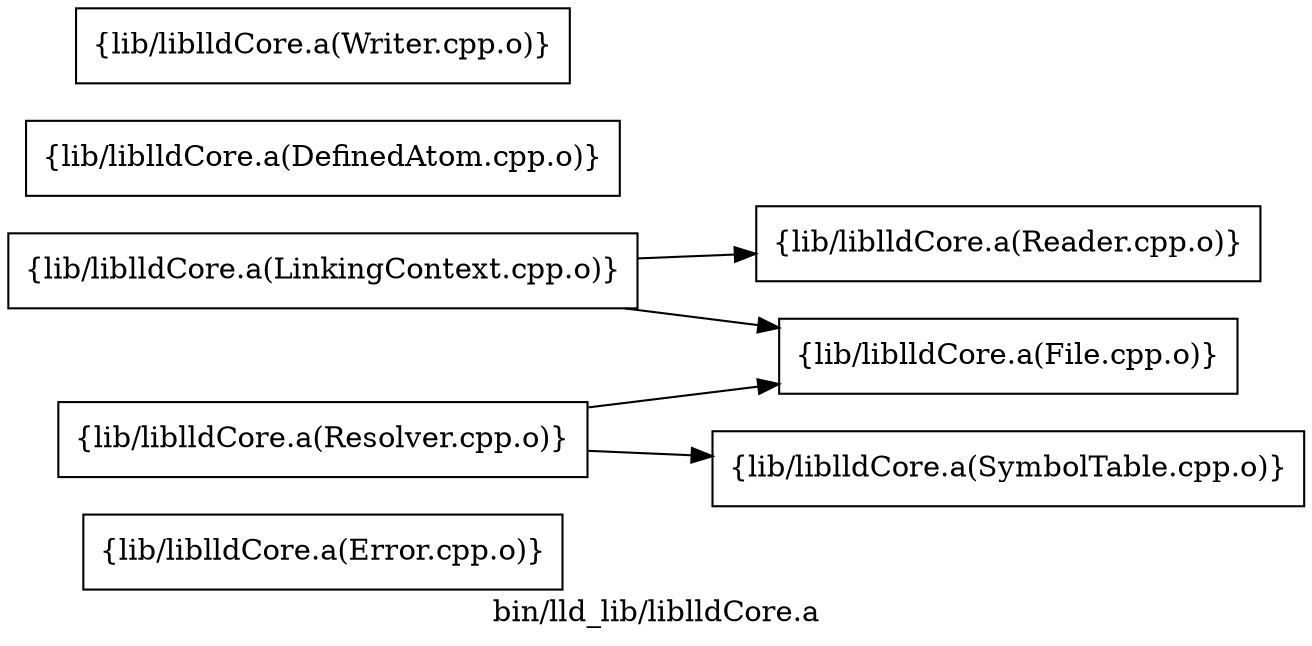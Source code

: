 digraph "bin/lld_lib/liblldCore.a" {
	label="bin/lld_lib/liblldCore.a";
	rankdir=LR;

	Node0x55fd7b7ff248 [shape=record,shape=box,group=0,label="{lib/liblldCore.a(Error.cpp.o)}"];
	Node0x55fd7b7fe528 [shape=record,shape=box,group=0,label="{lib/liblldCore.a(File.cpp.o)}"];
	Node0x55fd7b7fecf8 [shape=record,shape=box,group=0,label="{lib/liblldCore.a(LinkingContext.cpp.o)}"];
	Node0x55fd7b7fecf8 -> Node0x55fd7b7fe528;
	Node0x55fd7b7fecf8 -> Node0x55fd7b8004b8;
	Node0x55fd7b8004b8 [shape=record,shape=box,group=0,label="{lib/liblldCore.a(Reader.cpp.o)}"];
	Node0x55fd7b7ff838 [shape=record,shape=box,group=0,label="{lib/liblldCore.a(Resolver.cpp.o)}"];
	Node0x55fd7b7ff838 -> Node0x55fd7b7fe528;
	Node0x55fd7b7ff838 -> Node0x55fd7b800008;
	Node0x55fd7b800008 [shape=record,shape=box,group=0,label="{lib/liblldCore.a(SymbolTable.cpp.o)}"];
	Node0x55fd7b7fd4e8 [shape=record,shape=box,group=0,label="{lib/liblldCore.a(DefinedAtom.cpp.o)}"];
	Node0x55fd7b7f7ea8 [shape=record,shape=box,group=0,label="{lib/liblldCore.a(Writer.cpp.o)}"];
}
